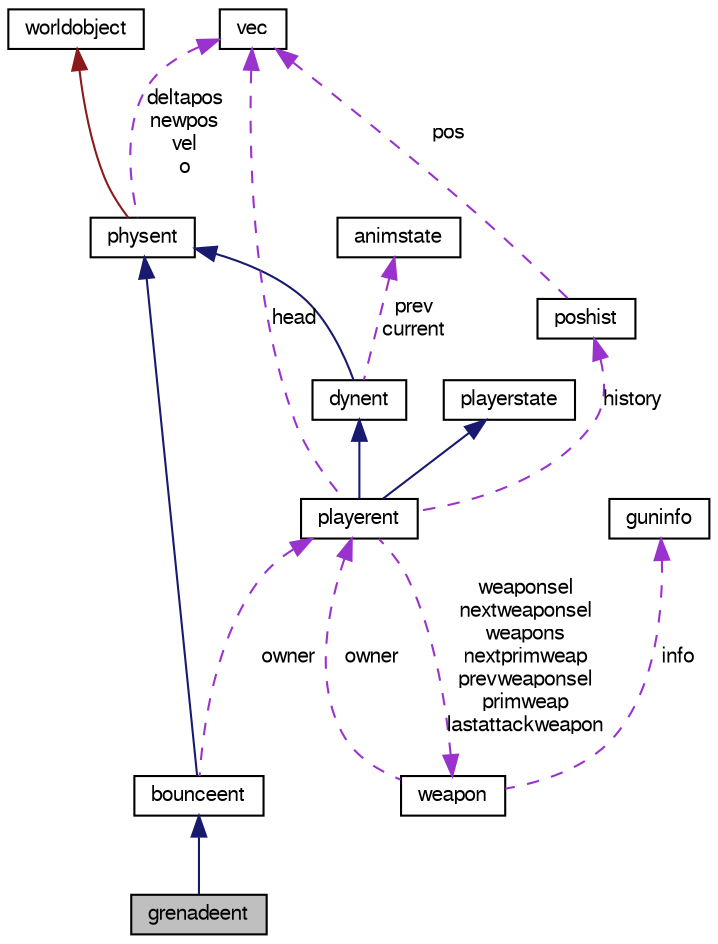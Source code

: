 digraph G
{
  edge [fontname="FreeSans",fontsize="10",labelfontname="FreeSans",labelfontsize="10"];
  node [fontname="FreeSans",fontsize="10",shape=record];
  Node1 [label="grenadeent",height=0.2,width=0.4,color="black", fillcolor="grey75", style="filled" fontcolor="black"];
  Node2 -> Node1 [dir=back,color="midnightblue",fontsize="10",style="solid",fontname="FreeSans"];
  Node2 [label="bounceent",height=0.2,width=0.4,color="black", fillcolor="white", style="filled",URL="$classbounceent.html"];
  Node3 -> Node2 [dir=back,color="midnightblue",fontsize="10",style="solid",fontname="FreeSans"];
  Node3 [label="physent",height=0.2,width=0.4,color="black", fillcolor="white", style="filled",URL="$classphysent.html"];
  Node4 -> Node3 [dir=back,color="firebrick4",fontsize="10",style="solid",fontname="FreeSans"];
  Node4 [label="worldobject",height=0.2,width=0.4,color="black", fillcolor="white", style="filled",URL="$classworldobject.html"];
  Node5 -> Node3 [dir=back,color="darkorchid3",fontsize="10",style="dashed",label="deltapos\nnewpos\nvel\no",fontname="FreeSans"];
  Node5 [label="vec",height=0.2,width=0.4,color="black", fillcolor="white", style="filled",URL="$structvec.html"];
  Node6 -> Node2 [dir=back,color="darkorchid3",fontsize="10",style="dashed",label="owner",fontname="FreeSans"];
  Node6 [label="playerent",height=0.2,width=0.4,color="black", fillcolor="white", style="filled",URL="$classplayerent.html"];
  Node7 -> Node6 [dir=back,color="midnightblue",fontsize="10",style="solid",fontname="FreeSans"];
  Node7 [label="dynent",height=0.2,width=0.4,color="black", fillcolor="white", style="filled",URL="$classdynent.html"];
  Node3 -> Node7 [dir=back,color="midnightblue",fontsize="10",style="solid",fontname="FreeSans"];
  Node8 -> Node7 [dir=back,color="darkorchid3",fontsize="10",style="dashed",label="prev\ncurrent",fontname="FreeSans"];
  Node8 [label="animstate",height=0.2,width=0.4,color="black", fillcolor="white", style="filled",URL="$structanimstate.html"];
  Node9 -> Node6 [dir=back,color="midnightblue",fontsize="10",style="solid",fontname="FreeSans"];
  Node9 [label="playerstate",height=0.2,width=0.4,color="black", fillcolor="white", style="filled",URL="$classplayerstate.html"];
  Node10 -> Node6 [dir=back,color="darkorchid3",fontsize="10",style="dashed",label="history",fontname="FreeSans"];
  Node10 [label="poshist",height=0.2,width=0.4,color="black", fillcolor="white", style="filled",URL="$structposhist.html"];
  Node5 -> Node10 [dir=back,color="darkorchid3",fontsize="10",style="dashed",label="pos",fontname="FreeSans"];
  Node11 -> Node6 [dir=back,color="darkorchid3",fontsize="10",style="dashed",label="weaponsel\nnextweaponsel\nweapons\nnextprimweap\nprevweaponsel\nprimweap\nlastattackweapon",fontname="FreeSans"];
  Node11 [label="weapon",height=0.2,width=0.4,color="black", fillcolor="white", style="filled",URL="$structweapon.html"];
  Node6 -> Node11 [dir=back,color="darkorchid3",fontsize="10",style="dashed",label="owner",fontname="FreeSans"];
  Node12 -> Node11 [dir=back,color="darkorchid3",fontsize="10",style="dashed",label="info",fontname="FreeSans"];
  Node12 [label="guninfo",height=0.2,width=0.4,color="black", fillcolor="white", style="filled",URL="$structguninfo.html"];
  Node5 -> Node6 [dir=back,color="darkorchid3",fontsize="10",style="dashed",label="head",fontname="FreeSans"];
}
